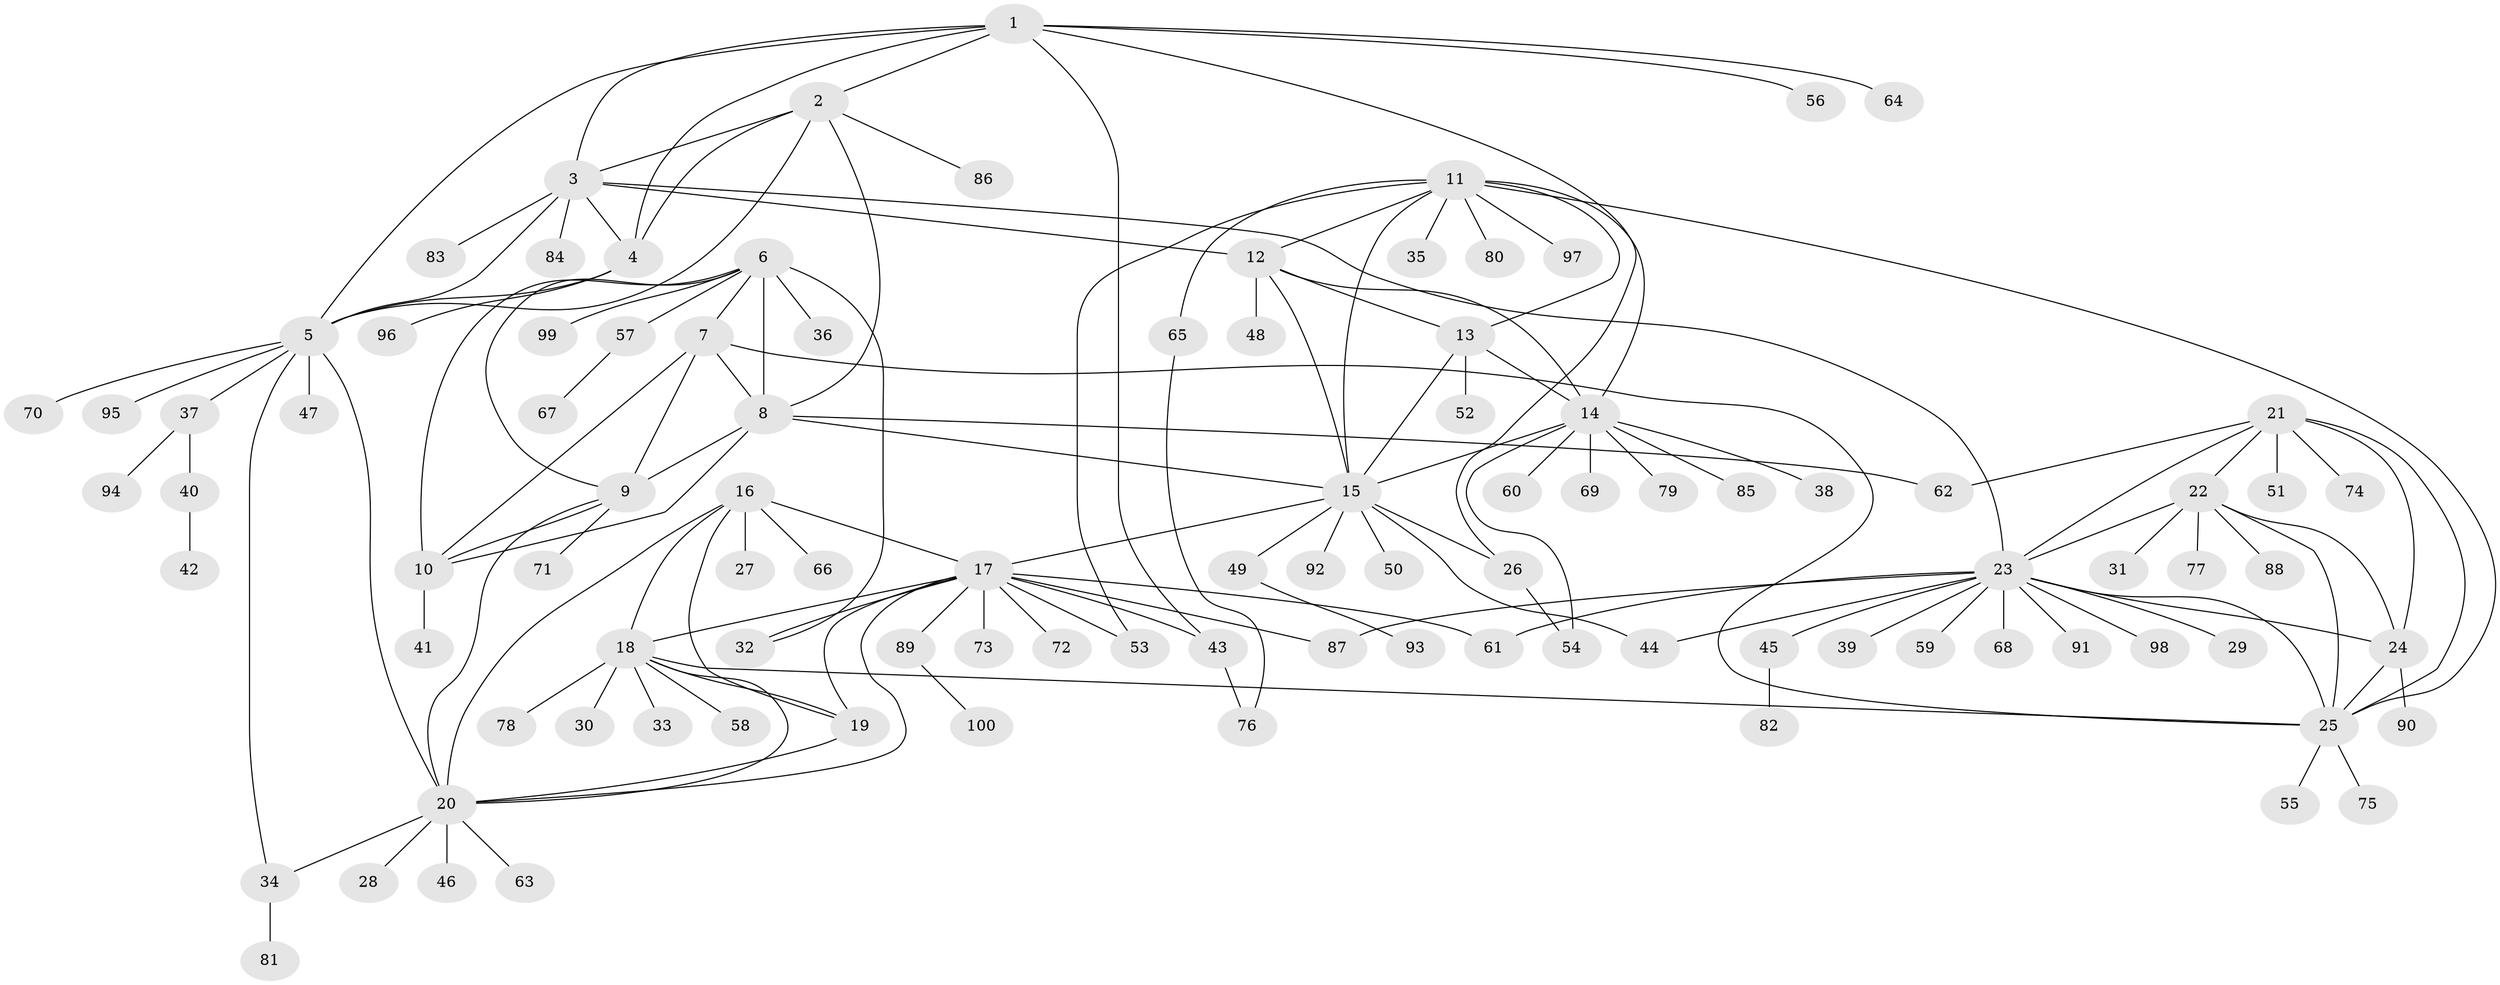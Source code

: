 // coarse degree distribution, {6: 0.06578947368421052, 8: 0.02631578947368421, 5: 0.02631578947368421, 9: 0.02631578947368421, 12: 0.013157894736842105, 4: 0.02631578947368421, 13: 0.02631578947368421, 7: 0.039473684210526314, 3: 0.02631578947368421, 1: 0.618421052631579, 2: 0.10526315789473684}
// Generated by graph-tools (version 1.1) at 2025/52/02/27/25 19:52:16]
// undirected, 100 vertices, 146 edges
graph export_dot {
graph [start="1"]
  node [color=gray90,style=filled];
  1;
  2;
  3;
  4;
  5;
  6;
  7;
  8;
  9;
  10;
  11;
  12;
  13;
  14;
  15;
  16;
  17;
  18;
  19;
  20;
  21;
  22;
  23;
  24;
  25;
  26;
  27;
  28;
  29;
  30;
  31;
  32;
  33;
  34;
  35;
  36;
  37;
  38;
  39;
  40;
  41;
  42;
  43;
  44;
  45;
  46;
  47;
  48;
  49;
  50;
  51;
  52;
  53;
  54;
  55;
  56;
  57;
  58;
  59;
  60;
  61;
  62;
  63;
  64;
  65;
  66;
  67;
  68;
  69;
  70;
  71;
  72;
  73;
  74;
  75;
  76;
  77;
  78;
  79;
  80;
  81;
  82;
  83;
  84;
  85;
  86;
  87;
  88;
  89;
  90;
  91;
  92;
  93;
  94;
  95;
  96;
  97;
  98;
  99;
  100;
  1 -- 2;
  1 -- 3;
  1 -- 4;
  1 -- 5;
  1 -- 26;
  1 -- 43;
  1 -- 56;
  1 -- 64;
  2 -- 3;
  2 -- 4;
  2 -- 5;
  2 -- 8;
  2 -- 86;
  3 -- 4;
  3 -- 5;
  3 -- 12;
  3 -- 23;
  3 -- 83;
  3 -- 84;
  4 -- 5;
  4 -- 96;
  5 -- 20;
  5 -- 34;
  5 -- 37;
  5 -- 47;
  5 -- 70;
  5 -- 95;
  6 -- 7;
  6 -- 8;
  6 -- 9;
  6 -- 10;
  6 -- 32;
  6 -- 36;
  6 -- 57;
  6 -- 99;
  7 -- 8;
  7 -- 9;
  7 -- 10;
  7 -- 25;
  8 -- 9;
  8 -- 10;
  8 -- 15;
  8 -- 62;
  9 -- 10;
  9 -- 20;
  9 -- 71;
  10 -- 41;
  11 -- 12;
  11 -- 13;
  11 -- 14;
  11 -- 15;
  11 -- 25;
  11 -- 35;
  11 -- 53;
  11 -- 65;
  11 -- 80;
  11 -- 97;
  12 -- 13;
  12 -- 14;
  12 -- 15;
  12 -- 48;
  13 -- 14;
  13 -- 15;
  13 -- 52;
  14 -- 15;
  14 -- 38;
  14 -- 54;
  14 -- 60;
  14 -- 69;
  14 -- 79;
  14 -- 85;
  15 -- 17;
  15 -- 26;
  15 -- 44;
  15 -- 49;
  15 -- 50;
  15 -- 92;
  16 -- 17;
  16 -- 18;
  16 -- 19;
  16 -- 20;
  16 -- 27;
  16 -- 66;
  17 -- 18;
  17 -- 19;
  17 -- 20;
  17 -- 32;
  17 -- 43;
  17 -- 53;
  17 -- 61;
  17 -- 72;
  17 -- 73;
  17 -- 87;
  17 -- 89;
  18 -- 19;
  18 -- 20;
  18 -- 25;
  18 -- 30;
  18 -- 33;
  18 -- 58;
  18 -- 78;
  19 -- 20;
  20 -- 28;
  20 -- 34;
  20 -- 46;
  20 -- 63;
  21 -- 22;
  21 -- 23;
  21 -- 24;
  21 -- 25;
  21 -- 51;
  21 -- 62;
  21 -- 74;
  22 -- 23;
  22 -- 24;
  22 -- 25;
  22 -- 31;
  22 -- 77;
  22 -- 88;
  23 -- 24;
  23 -- 25;
  23 -- 29;
  23 -- 39;
  23 -- 44;
  23 -- 45;
  23 -- 59;
  23 -- 61;
  23 -- 68;
  23 -- 87;
  23 -- 91;
  23 -- 98;
  24 -- 25;
  24 -- 90;
  25 -- 55;
  25 -- 75;
  26 -- 54;
  34 -- 81;
  37 -- 40;
  37 -- 94;
  40 -- 42;
  43 -- 76;
  45 -- 82;
  49 -- 93;
  57 -- 67;
  65 -- 76;
  89 -- 100;
}
